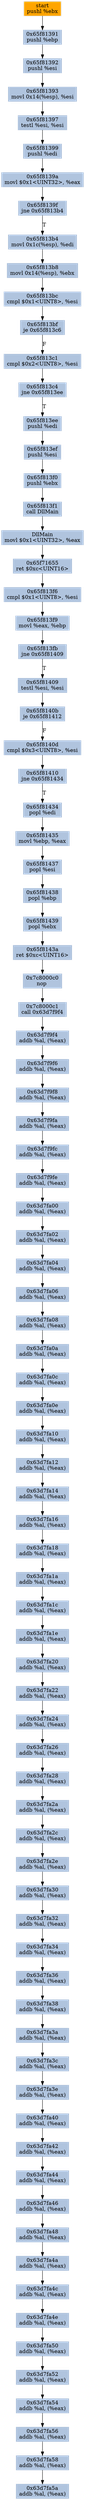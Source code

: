 digraph G {
node[shape=rectangle,style=filled,fillcolor=lightsteelblue,color=lightsteelblue]
bgcolor="transparent"
a0x65f81390pushl_ebx[label="start\npushl %ebx",color="lightgrey",fillcolor="orange"];
a0x65f81391pushl_ebp[label="0x65f81391\npushl %ebp"];
a0x65f81392pushl_esi[label="0x65f81392\npushl %esi"];
a0x65f81393movl_0x14esp__esi[label="0x65f81393\nmovl 0x14(%esp), %esi"];
a0x65f81397testl_esi_esi[label="0x65f81397\ntestl %esi, %esi"];
a0x65f81399pushl_edi[label="0x65f81399\npushl %edi"];
a0x65f8139amovl_0x1UINT32_eax[label="0x65f8139a\nmovl $0x1<UINT32>, %eax"];
a0x65f8139fjne_0x65f813b4[label="0x65f8139f\njne 0x65f813b4"];
a0x65f813b4movl_0x1cesp__edi[label="0x65f813b4\nmovl 0x1c(%esp), %edi"];
a0x65f813b8movl_0x14esp__ebx[label="0x65f813b8\nmovl 0x14(%esp), %ebx"];
a0x65f813bccmpl_0x1UINT8_esi[label="0x65f813bc\ncmpl $0x1<UINT8>, %esi"];
a0x65f813bfje_0x65f813c6[label="0x65f813bf\nje 0x65f813c6"];
a0x65f813c1cmpl_0x2UINT8_esi[label="0x65f813c1\ncmpl $0x2<UINT8>, %esi"];
a0x65f813c4jne_0x65f813ee[label="0x65f813c4\njne 0x65f813ee"];
a0x65f813eepushl_edi[label="0x65f813ee\npushl %edi"];
a0x65f813efpushl_esi[label="0x65f813ef\npushl %esi"];
a0x65f813f0pushl_ebx[label="0x65f813f0\npushl %ebx"];
a0x65f813f1call_DllMain[label="0x65f813f1\ncall DllMain"];
a0x65f71650movl_0x1UINT32_eax[label="DllMain\nmovl $0x1<UINT32>, %eax"];
a0x65f71655ret_0xcUINT16[label="0x65f71655\nret $0xc<UINT16>"];
a0x65f813f6cmpl_0x1UINT8_esi[label="0x65f813f6\ncmpl $0x1<UINT8>, %esi"];
a0x65f813f9movl_eax_ebp[label="0x65f813f9\nmovl %eax, %ebp"];
a0x65f813fbjne_0x65f81409[label="0x65f813fb\njne 0x65f81409"];
a0x65f81409testl_esi_esi[label="0x65f81409\ntestl %esi, %esi"];
a0x65f8140bje_0x65f81412[label="0x65f8140b\nje 0x65f81412"];
a0x65f8140dcmpl_0x3UINT8_esi[label="0x65f8140d\ncmpl $0x3<UINT8>, %esi"];
a0x65f81410jne_0x65f81434[label="0x65f81410\njne 0x65f81434"];
a0x65f81434popl_edi[label="0x65f81434\npopl %edi"];
a0x65f81435movl_ebp_eax[label="0x65f81435\nmovl %ebp, %eax"];
a0x65f81437popl_esi[label="0x65f81437\npopl %esi"];
a0x65f81438popl_ebp[label="0x65f81438\npopl %ebp"];
a0x65f81439popl_ebx[label="0x65f81439\npopl %ebx"];
a0x65f8143aret_0xcUINT16[label="0x65f8143a\nret $0xc<UINT16>"];
a0x7c8000c0nop_[label="0x7c8000c0\nnop "];
a0x7c8000c1call_0x63d7f9f4[label="0x7c8000c1\ncall 0x63d7f9f4"];
a0x63d7f9f4addb_al_eax_[label="0x63d7f9f4\naddb %al, (%eax)"];
a0x63d7f9f6addb_al_eax_[label="0x63d7f9f6\naddb %al, (%eax)"];
a0x63d7f9f8addb_al_eax_[label="0x63d7f9f8\naddb %al, (%eax)"];
a0x63d7f9faaddb_al_eax_[label="0x63d7f9fa\naddb %al, (%eax)"];
a0x63d7f9fcaddb_al_eax_[label="0x63d7f9fc\naddb %al, (%eax)"];
a0x63d7f9feaddb_al_eax_[label="0x63d7f9fe\naddb %al, (%eax)"];
a0x63d7fa00addb_al_eax_[label="0x63d7fa00\naddb %al, (%eax)"];
a0x63d7fa02addb_al_eax_[label="0x63d7fa02\naddb %al, (%eax)"];
a0x63d7fa04addb_al_eax_[label="0x63d7fa04\naddb %al, (%eax)"];
a0x63d7fa06addb_al_eax_[label="0x63d7fa06\naddb %al, (%eax)"];
a0x63d7fa08addb_al_eax_[label="0x63d7fa08\naddb %al, (%eax)"];
a0x63d7fa0aaddb_al_eax_[label="0x63d7fa0a\naddb %al, (%eax)"];
a0x63d7fa0caddb_al_eax_[label="0x63d7fa0c\naddb %al, (%eax)"];
a0x63d7fa0eaddb_al_eax_[label="0x63d7fa0e\naddb %al, (%eax)"];
a0x63d7fa10addb_al_eax_[label="0x63d7fa10\naddb %al, (%eax)"];
a0x63d7fa12addb_al_eax_[label="0x63d7fa12\naddb %al, (%eax)"];
a0x63d7fa14addb_al_eax_[label="0x63d7fa14\naddb %al, (%eax)"];
a0x63d7fa16addb_al_eax_[label="0x63d7fa16\naddb %al, (%eax)"];
a0x63d7fa18addb_al_eax_[label="0x63d7fa18\naddb %al, (%eax)"];
a0x63d7fa1aaddb_al_eax_[label="0x63d7fa1a\naddb %al, (%eax)"];
a0x63d7fa1caddb_al_eax_[label="0x63d7fa1c\naddb %al, (%eax)"];
a0x63d7fa1eaddb_al_eax_[label="0x63d7fa1e\naddb %al, (%eax)"];
a0x63d7fa20addb_al_eax_[label="0x63d7fa20\naddb %al, (%eax)"];
a0x63d7fa22addb_al_eax_[label="0x63d7fa22\naddb %al, (%eax)"];
a0x63d7fa24addb_al_eax_[label="0x63d7fa24\naddb %al, (%eax)"];
a0x63d7fa26addb_al_eax_[label="0x63d7fa26\naddb %al, (%eax)"];
a0x63d7fa28addb_al_eax_[label="0x63d7fa28\naddb %al, (%eax)"];
a0x63d7fa2aaddb_al_eax_[label="0x63d7fa2a\naddb %al, (%eax)"];
a0x63d7fa2caddb_al_eax_[label="0x63d7fa2c\naddb %al, (%eax)"];
a0x63d7fa2eaddb_al_eax_[label="0x63d7fa2e\naddb %al, (%eax)"];
a0x63d7fa30addb_al_eax_[label="0x63d7fa30\naddb %al, (%eax)"];
a0x63d7fa32addb_al_eax_[label="0x63d7fa32\naddb %al, (%eax)"];
a0x63d7fa34addb_al_eax_[label="0x63d7fa34\naddb %al, (%eax)"];
a0x63d7fa36addb_al_eax_[label="0x63d7fa36\naddb %al, (%eax)"];
a0x63d7fa38addb_al_eax_[label="0x63d7fa38\naddb %al, (%eax)"];
a0x63d7fa3aaddb_al_eax_[label="0x63d7fa3a\naddb %al, (%eax)"];
a0x63d7fa3caddb_al_eax_[label="0x63d7fa3c\naddb %al, (%eax)"];
a0x63d7fa3eaddb_al_eax_[label="0x63d7fa3e\naddb %al, (%eax)"];
a0x63d7fa40addb_al_eax_[label="0x63d7fa40\naddb %al, (%eax)"];
a0x63d7fa42addb_al_eax_[label="0x63d7fa42\naddb %al, (%eax)"];
a0x63d7fa44addb_al_eax_[label="0x63d7fa44\naddb %al, (%eax)"];
a0x63d7fa46addb_al_eax_[label="0x63d7fa46\naddb %al, (%eax)"];
a0x63d7fa48addb_al_eax_[label="0x63d7fa48\naddb %al, (%eax)"];
a0x63d7fa4aaddb_al_eax_[label="0x63d7fa4a\naddb %al, (%eax)"];
a0x63d7fa4caddb_al_eax_[label="0x63d7fa4c\naddb %al, (%eax)"];
a0x63d7fa4eaddb_al_eax_[label="0x63d7fa4e\naddb %al, (%eax)"];
a0x63d7fa50addb_al_eax_[label="0x63d7fa50\naddb %al, (%eax)"];
a0x63d7fa52addb_al_eax_[label="0x63d7fa52\naddb %al, (%eax)"];
a0x63d7fa54addb_al_eax_[label="0x63d7fa54\naddb %al, (%eax)"];
a0x63d7fa56addb_al_eax_[label="0x63d7fa56\naddb %al, (%eax)"];
a0x63d7fa58addb_al_eax_[label="0x63d7fa58\naddb %al, (%eax)"];
a0x63d7fa5aaddb_al_eax_[label="0x63d7fa5a\naddb %al, (%eax)"];
a0x65f81390pushl_ebx -> a0x65f81391pushl_ebp [color="#000000"];
a0x65f81391pushl_ebp -> a0x65f81392pushl_esi [color="#000000"];
a0x65f81392pushl_esi -> a0x65f81393movl_0x14esp__esi [color="#000000"];
a0x65f81393movl_0x14esp__esi -> a0x65f81397testl_esi_esi [color="#000000"];
a0x65f81397testl_esi_esi -> a0x65f81399pushl_edi [color="#000000"];
a0x65f81399pushl_edi -> a0x65f8139amovl_0x1UINT32_eax [color="#000000"];
a0x65f8139amovl_0x1UINT32_eax -> a0x65f8139fjne_0x65f813b4 [color="#000000"];
a0x65f8139fjne_0x65f813b4 -> a0x65f813b4movl_0x1cesp__edi [color="#000000",label="T"];
a0x65f813b4movl_0x1cesp__edi -> a0x65f813b8movl_0x14esp__ebx [color="#000000"];
a0x65f813b8movl_0x14esp__ebx -> a0x65f813bccmpl_0x1UINT8_esi [color="#000000"];
a0x65f813bccmpl_0x1UINT8_esi -> a0x65f813bfje_0x65f813c6 [color="#000000"];
a0x65f813bfje_0x65f813c6 -> a0x65f813c1cmpl_0x2UINT8_esi [color="#000000",label="F"];
a0x65f813c1cmpl_0x2UINT8_esi -> a0x65f813c4jne_0x65f813ee [color="#000000"];
a0x65f813c4jne_0x65f813ee -> a0x65f813eepushl_edi [color="#000000",label="T"];
a0x65f813eepushl_edi -> a0x65f813efpushl_esi [color="#000000"];
a0x65f813efpushl_esi -> a0x65f813f0pushl_ebx [color="#000000"];
a0x65f813f0pushl_ebx -> a0x65f813f1call_DllMain [color="#000000"];
a0x65f813f1call_DllMain -> a0x65f71650movl_0x1UINT32_eax [color="#000000"];
a0x65f71650movl_0x1UINT32_eax -> a0x65f71655ret_0xcUINT16 [color="#000000"];
a0x65f71655ret_0xcUINT16 -> a0x65f813f6cmpl_0x1UINT8_esi [color="#000000"];
a0x65f813f6cmpl_0x1UINT8_esi -> a0x65f813f9movl_eax_ebp [color="#000000"];
a0x65f813f9movl_eax_ebp -> a0x65f813fbjne_0x65f81409 [color="#000000"];
a0x65f813fbjne_0x65f81409 -> a0x65f81409testl_esi_esi [color="#000000",label="T"];
a0x65f81409testl_esi_esi -> a0x65f8140bje_0x65f81412 [color="#000000"];
a0x65f8140bje_0x65f81412 -> a0x65f8140dcmpl_0x3UINT8_esi [color="#000000",label="F"];
a0x65f8140dcmpl_0x3UINT8_esi -> a0x65f81410jne_0x65f81434 [color="#000000"];
a0x65f81410jne_0x65f81434 -> a0x65f81434popl_edi [color="#000000",label="T"];
a0x65f81434popl_edi -> a0x65f81435movl_ebp_eax [color="#000000"];
a0x65f81435movl_ebp_eax -> a0x65f81437popl_esi [color="#000000"];
a0x65f81437popl_esi -> a0x65f81438popl_ebp [color="#000000"];
a0x65f81438popl_ebp -> a0x65f81439popl_ebx [color="#000000"];
a0x65f81439popl_ebx -> a0x65f8143aret_0xcUINT16 [color="#000000"];
a0x65f8143aret_0xcUINT16 -> a0x7c8000c0nop_ [color="#000000"];
a0x7c8000c0nop_ -> a0x7c8000c1call_0x63d7f9f4 [color="#000000"];
a0x7c8000c1call_0x63d7f9f4 -> a0x63d7f9f4addb_al_eax_ [color="#000000"];
a0x63d7f9f4addb_al_eax_ -> a0x63d7f9f6addb_al_eax_ [color="#000000"];
a0x63d7f9f6addb_al_eax_ -> a0x63d7f9f8addb_al_eax_ [color="#000000"];
a0x63d7f9f8addb_al_eax_ -> a0x63d7f9faaddb_al_eax_ [color="#000000"];
a0x63d7f9faaddb_al_eax_ -> a0x63d7f9fcaddb_al_eax_ [color="#000000"];
a0x63d7f9fcaddb_al_eax_ -> a0x63d7f9feaddb_al_eax_ [color="#000000"];
a0x63d7f9feaddb_al_eax_ -> a0x63d7fa00addb_al_eax_ [color="#000000"];
a0x63d7fa00addb_al_eax_ -> a0x63d7fa02addb_al_eax_ [color="#000000"];
a0x63d7fa02addb_al_eax_ -> a0x63d7fa04addb_al_eax_ [color="#000000"];
a0x63d7fa04addb_al_eax_ -> a0x63d7fa06addb_al_eax_ [color="#000000"];
a0x63d7fa06addb_al_eax_ -> a0x63d7fa08addb_al_eax_ [color="#000000"];
a0x63d7fa08addb_al_eax_ -> a0x63d7fa0aaddb_al_eax_ [color="#000000"];
a0x63d7fa0aaddb_al_eax_ -> a0x63d7fa0caddb_al_eax_ [color="#000000"];
a0x63d7fa0caddb_al_eax_ -> a0x63d7fa0eaddb_al_eax_ [color="#000000"];
a0x63d7fa0eaddb_al_eax_ -> a0x63d7fa10addb_al_eax_ [color="#000000"];
a0x63d7fa10addb_al_eax_ -> a0x63d7fa12addb_al_eax_ [color="#000000"];
a0x63d7fa12addb_al_eax_ -> a0x63d7fa14addb_al_eax_ [color="#000000"];
a0x63d7fa14addb_al_eax_ -> a0x63d7fa16addb_al_eax_ [color="#000000"];
a0x63d7fa16addb_al_eax_ -> a0x63d7fa18addb_al_eax_ [color="#000000"];
a0x63d7fa18addb_al_eax_ -> a0x63d7fa1aaddb_al_eax_ [color="#000000"];
a0x63d7fa1aaddb_al_eax_ -> a0x63d7fa1caddb_al_eax_ [color="#000000"];
a0x63d7fa1caddb_al_eax_ -> a0x63d7fa1eaddb_al_eax_ [color="#000000"];
a0x63d7fa1eaddb_al_eax_ -> a0x63d7fa20addb_al_eax_ [color="#000000"];
a0x63d7fa20addb_al_eax_ -> a0x63d7fa22addb_al_eax_ [color="#000000"];
a0x63d7fa22addb_al_eax_ -> a0x63d7fa24addb_al_eax_ [color="#000000"];
a0x63d7fa24addb_al_eax_ -> a0x63d7fa26addb_al_eax_ [color="#000000"];
a0x63d7fa26addb_al_eax_ -> a0x63d7fa28addb_al_eax_ [color="#000000"];
a0x63d7fa28addb_al_eax_ -> a0x63d7fa2aaddb_al_eax_ [color="#000000"];
a0x63d7fa2aaddb_al_eax_ -> a0x63d7fa2caddb_al_eax_ [color="#000000"];
a0x63d7fa2caddb_al_eax_ -> a0x63d7fa2eaddb_al_eax_ [color="#000000"];
a0x63d7fa2eaddb_al_eax_ -> a0x63d7fa30addb_al_eax_ [color="#000000"];
a0x63d7fa30addb_al_eax_ -> a0x63d7fa32addb_al_eax_ [color="#000000"];
a0x63d7fa32addb_al_eax_ -> a0x63d7fa34addb_al_eax_ [color="#000000"];
a0x63d7fa34addb_al_eax_ -> a0x63d7fa36addb_al_eax_ [color="#000000"];
a0x63d7fa36addb_al_eax_ -> a0x63d7fa38addb_al_eax_ [color="#000000"];
a0x63d7fa38addb_al_eax_ -> a0x63d7fa3aaddb_al_eax_ [color="#000000"];
a0x63d7fa3aaddb_al_eax_ -> a0x63d7fa3caddb_al_eax_ [color="#000000"];
a0x63d7fa3caddb_al_eax_ -> a0x63d7fa3eaddb_al_eax_ [color="#000000"];
a0x63d7fa3eaddb_al_eax_ -> a0x63d7fa40addb_al_eax_ [color="#000000"];
a0x63d7fa40addb_al_eax_ -> a0x63d7fa42addb_al_eax_ [color="#000000"];
a0x63d7fa42addb_al_eax_ -> a0x63d7fa44addb_al_eax_ [color="#000000"];
a0x63d7fa44addb_al_eax_ -> a0x63d7fa46addb_al_eax_ [color="#000000"];
a0x63d7fa46addb_al_eax_ -> a0x63d7fa48addb_al_eax_ [color="#000000"];
a0x63d7fa48addb_al_eax_ -> a0x63d7fa4aaddb_al_eax_ [color="#000000"];
a0x63d7fa4aaddb_al_eax_ -> a0x63d7fa4caddb_al_eax_ [color="#000000"];
a0x63d7fa4caddb_al_eax_ -> a0x63d7fa4eaddb_al_eax_ [color="#000000"];
a0x63d7fa4eaddb_al_eax_ -> a0x63d7fa50addb_al_eax_ [color="#000000"];
a0x63d7fa50addb_al_eax_ -> a0x63d7fa52addb_al_eax_ [color="#000000"];
a0x63d7fa52addb_al_eax_ -> a0x63d7fa54addb_al_eax_ [color="#000000"];
a0x63d7fa54addb_al_eax_ -> a0x63d7fa56addb_al_eax_ [color="#000000"];
a0x63d7fa56addb_al_eax_ -> a0x63d7fa58addb_al_eax_ [color="#000000"];
a0x63d7fa58addb_al_eax_ -> a0x63d7fa5aaddb_al_eax_ [color="#000000"];
}
